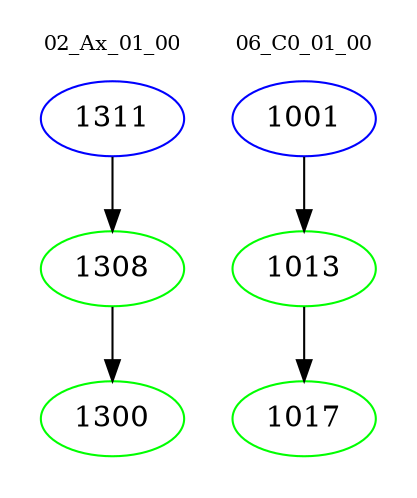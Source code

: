digraph{
subgraph cluster_0 {
color = white
label = "02_Ax_01_00";
fontsize=10;
T0_1311 [label="1311", color="blue"]
T0_1311 -> T0_1308 [color="black"]
T0_1308 [label="1308", color="green"]
T0_1308 -> T0_1300 [color="black"]
T0_1300 [label="1300", color="green"]
}
subgraph cluster_1 {
color = white
label = "06_C0_01_00";
fontsize=10;
T1_1001 [label="1001", color="blue"]
T1_1001 -> T1_1013 [color="black"]
T1_1013 [label="1013", color="green"]
T1_1013 -> T1_1017 [color="black"]
T1_1017 [label="1017", color="green"]
}
}

